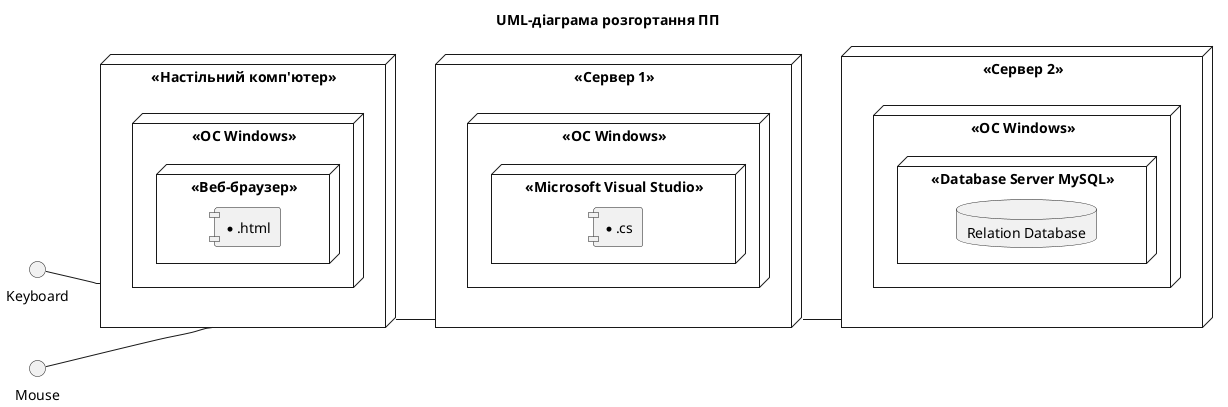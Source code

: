 @startuml
title UML-діаграма розгортання ПП

left to right direction

skinparam componentStyle uml1

node "<<Настільний комп'ютер>>" as dk {
       node "<<OC Windows>>"{
           node "<<Веб-браузер>>" {
              component [*.html]
           }
       }
}

interface Keyboard

interface Mouse

Keyboard -- dk

Mouse -- dk

node "<<Сервер 1>>" as serv1 {
	node "<<OC Windows>>" as l1 {
	    node "<<Microsoft Visual Studio>>" {
		    component [*.cs]
		}
	}
}

dk -- serv1

node "<<Сервер 2>>" as serv2 {
	node "<<OC Windows>>" as l2 {
	    node "<<Database Server MySQL>>" {
		    database "Relation Database"
		}
	}
}

serv1 -- serv2
@enduml
